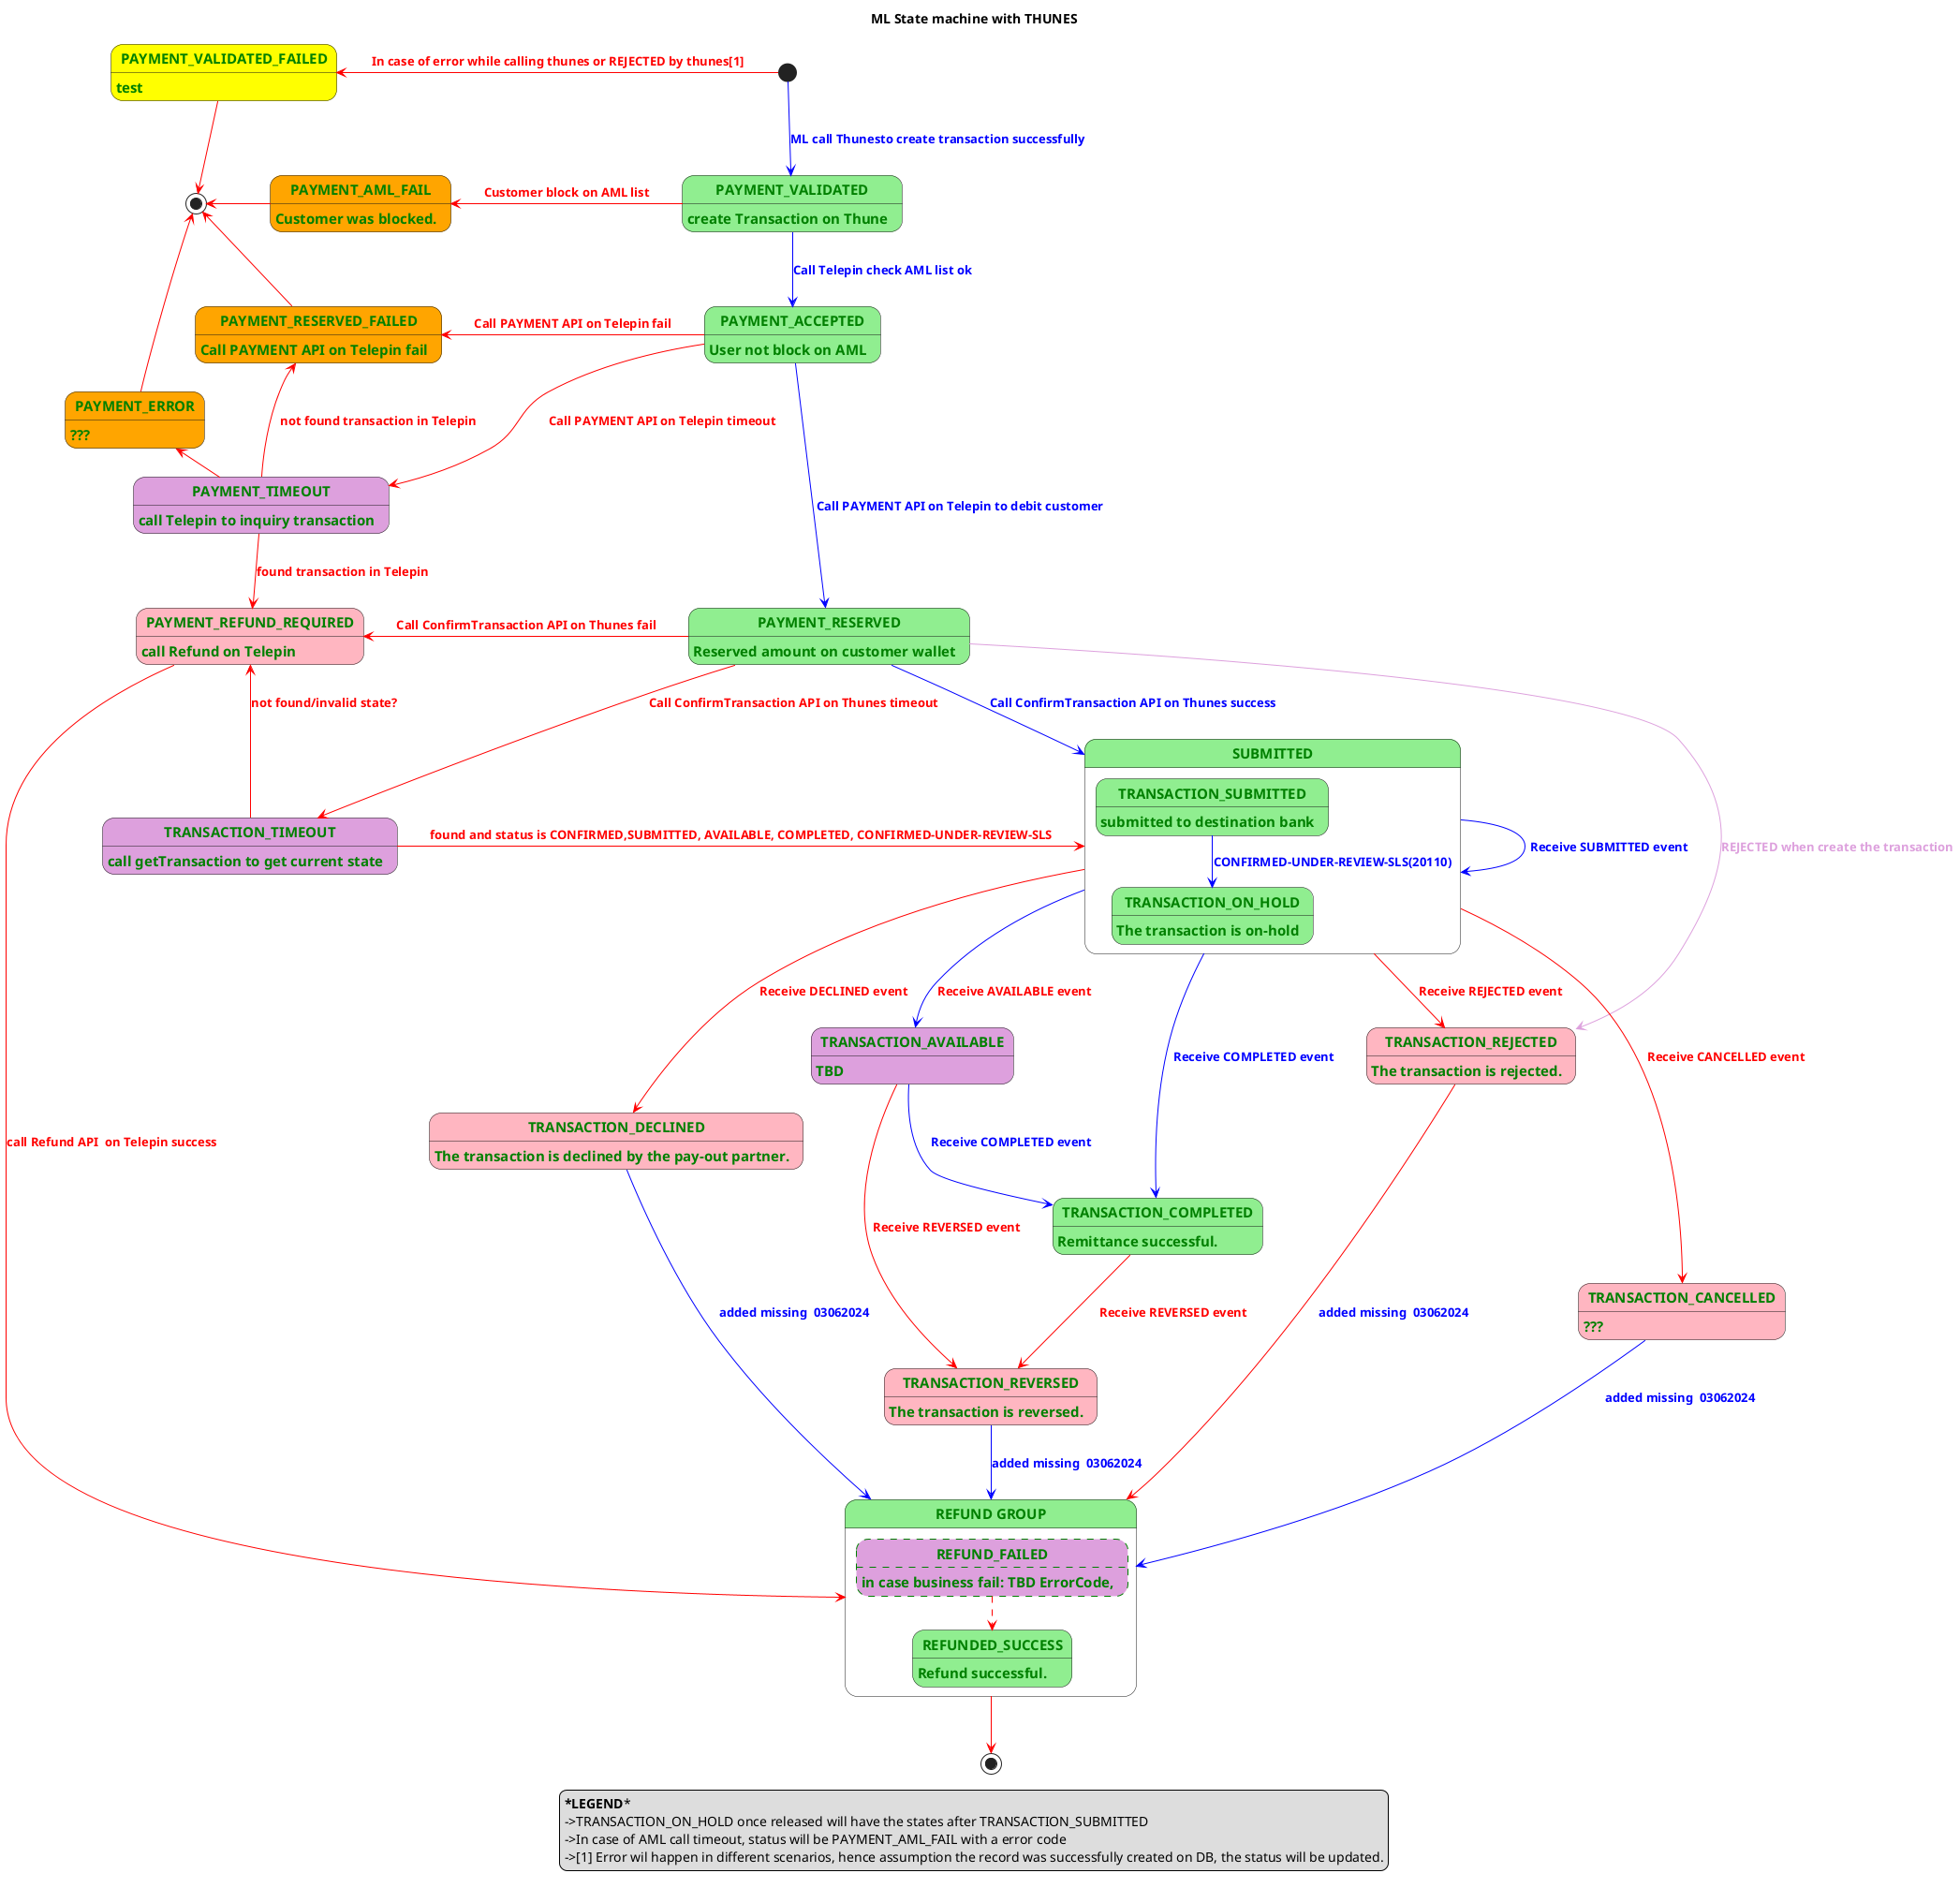 @startuml
skinparam State {
  BackgroundColor yellow
  FontColor GREEN
  FontName Sanserif
  FontSize 15
  FontStyle bold
'LineColor Red
  BackgroundColor<<HAPPY>> lightgreen
  BackgroundColor<<PRE_PAYMENT>> orange
  BackgroundColor<<CHECKING>> plum
  BackgroundColor<<UNHAPPY>> lightpink
}

<style>
 arrow {
  FontColor RED
  FontName Sanserif
  FontStyle bold
    LineColor Red
  }

</style>
title ML State machine with THUNES


state endPrePayment    <<end>>
state PAYMENT_VALIDATED <<HAPPY>> : create Transaction on Thune
state PAYMENT_VALIDATED_FAILED <<NEW>> : test
'state PAYMENT_VALIDATED_FAILED #lightgreen : Txn not Created on Thunes\nNo DB saving
state PAYMENT_AML_FAIL <<PRE_PAYMENT>> : Customer was blocked.
state PAYMENT_ACCEPTED <<HAPPY>> : User not block on AML
state PAYMENT_RESERVED <<HAPPY>> : Reserved amount on customer wallet
state PAYMENT_RESERVED_FAILED <<PRE_PAYMENT>> : Call PAYMENT API on Telepin fail
state PAYMENT_TIMEOUT <<CHECKING>> : call Telepin to inquiry transaction
state PAYMENT_ERROR <<PRE_PAYMENT>> : ???
state PAYMENT_REFUND_REQUIRED <<UNHAPPY>> : call Refund on Telepin
state SUBMITTED <<HAPPY>> {
    state TRANSACTION_SUBMITTED <<HAPPY>> : submitted to destination bank
    state TRANSACTION_ON_HOLD  <<HAPPY>> : The transaction is on-hold
    TRANSACTION_SUBMITTED -down[#blue]-> TRANSACTION_ON_HOLD:<color:blue>CONFIRMED-UNDER-REVIEW-SLS(20110)
}

state TRANSACTION_AVAILABLE <<CHECKING>> : TBD
state TRANSACTION_DECLINED <<UNHAPPY>> : The transaction is declined by the pay-out partner.
state TRANSACTION_COMPLETED <<HAPPY>> : Remittance successful.
state TRANSACTION_REVERSED <<UNHAPPY>>: The transaction is reversed.
state TRANSACTION_TIMEOUT <<CHECKING>> : call getTransaction to get current state
state TRANSACTION_REJECTED <<UNHAPPY>> : The transaction is rejected.
state TRANSACTION_CANCELLED <<UNHAPPY>> : ???
state "REFUND GROUP" as REFUNDED <<HAPPY>> {
    state REFUND_FAILED #plum;line:green;line.dashed;text:green : in case business fail: TBD ErrorCode,
    state REFUNDED_SUCCESS <<HAPPY>>: Refund successful.
    REFUND_FAILED -[dashed]-> REFUNDED_SUCCESS
}

[*] -down[#blue]-> PAYMENT_VALIDATED : <color:blue>ML call Thunesto create transaction successfully
[*] -left> PAYMENT_VALIDATED_FAILED: In case of error while calling thunes or REJECTED by thunes[1]
PAYMENT_VALIDATED_FAILED --> endPrePayment

' PREPAY_INITIATED -down-> PAYMENT_VALIDATED : Call Thunes Send Money Validate Success
' PREPAY_INITIATED -left->  PREPAY_FAILED : Call Thunes fail or validate request fail

PAYMENT_VALIDATED -down[#blue]-> PAYMENT_ACCEPTED: <color:blue>Call Telepin check AML list ok
PAYMENT_VALIDATED -left-> PAYMENT_AML_FAIL: Customer block on AML list

PAYMENT_ACCEPTED -down[#blue]-> PAYMENT_RESERVED : <color:blue>Call PAYMENT API on Telepin to debit customer
PAYMENT_ACCEPTED -left-> PAYMENT_RESERVED_FAILED : Call PAYMENT API on Telepin fail
PAYMENT_ACCEPTED -down-> PAYMENT_TIMEOUT : Call PAYMENT API on Telepin timeout

PAYMENT_TIMEOUT -up->PAYMENT_RESERVED_FAILED: not found transaction in Telepin
PAYMENT_TIMEOUT -down->PAYMENT_REFUND_REQUIRED: found transaction in Telepin
PAYMENT_TIMEOUT -left-> PAYMENT_ERROR

PAYMENT_REFUND_REQUIRED -down-> REFUNDED: call Refund API  on Telepin success

PAYMENT_RESERVED -down[#blue]-> SUBMITTED: <color:blue>Call ConfirmTransaction API on Thunes success
PAYMENT_RESERVED -left-> PAYMENT_REFUND_REQUIRED : Call ConfirmTransaction API on Thunes fail
PAYMENT_RESERVED -down-> TRANSACTION_TIMEOUT : Call ConfirmTransaction API on Thunes timeout
TRANSACTION_TIMEOUT -down-> PAYMENT_REFUND_REQUIRED: not found/invalid state?
TRANSACTION_TIMEOUT -right-> SUBMITTED: found and status is CONFIRMED,SUBMITTED, AVAILABLE, COMPLETED, CONFIRMED-UNDER-REVIEW-SLS

PAYMENT_RESERVED -[#plum]> TRANSACTION_REJECTED: <color:plum>REJECTED when create the transaction
SUBMITTED -down-> TRANSACTION_REJECTED: Receive REJECTED event
SUBMITTED -down-> TRANSACTION_CANCELLED: Receive CANCELLED event
SUBMITTED -down[#blue]-> SUBMITTED: <color:blue>Receive SUBMITTED event


SUBMITTED -down-> TRANSACTION_DECLINED: Receive DECLINED event
SUBMITTED -down[#blue]-> TRANSACTION_AVAILABLE: Receive AVAILABLE event
TRANSACTION_AVAILABLE -down-> TRANSACTION_REVERSED: Receive REVERSED event
TRANSACTION_AVAILABLE -down[#blue]-> TRANSACTION_COMPLETED: <color:blue>Receive COMPLETED event
SUBMITTED -down[#blue]-> TRANSACTION_COMPLETED: <color:blue>Receive COMPLETED event
TRANSACTION_COMPLETED -down-> TRANSACTION_REVERSED: Receive REVERSED event

'TRANSACTION_COMPLETED -right-> endHappy


PAYMENT_AML_FAIL -left-> endPrePayment
PAYMENT_ERROR -up-> endPrePayment
PAYMENT_RESERVED_FAILED -left-> endPrePayment
TRANSACTION_DECLINED -down[#blue]-> REFUNDED: <color:blue>added missing  03062024
TRANSACTION_REVERSED -[#blue]-> REFUNDED: <color:blue>added missing  03062024
TRANSACTION_REJECTED --> REFUNDED: <color:blue>added missing  03062024
TRANSACTION_CANCELLED -down[#blue]-> REFUNDED: <color:blue>added missing  03062024

'PAYMENT_VALIDATED: create Transaction on Thune

'in case Thunes refund success and Telepin fail then status is PAYMENT_REFUND_REQUIRED'
REFUNDED --> [*]


legend
***LEGEND***
->TRANSACTION_ON_HOLD once released will have the states after TRANSACTION_SUBMITTED
->In case of AML call timeout, status will be PAYMENT_AML_FAIL with a error code
->[1] Error wil happen in different scenarios, hence assumption the record was successfully created on DB, the status will be updated.
end legend
@enduml